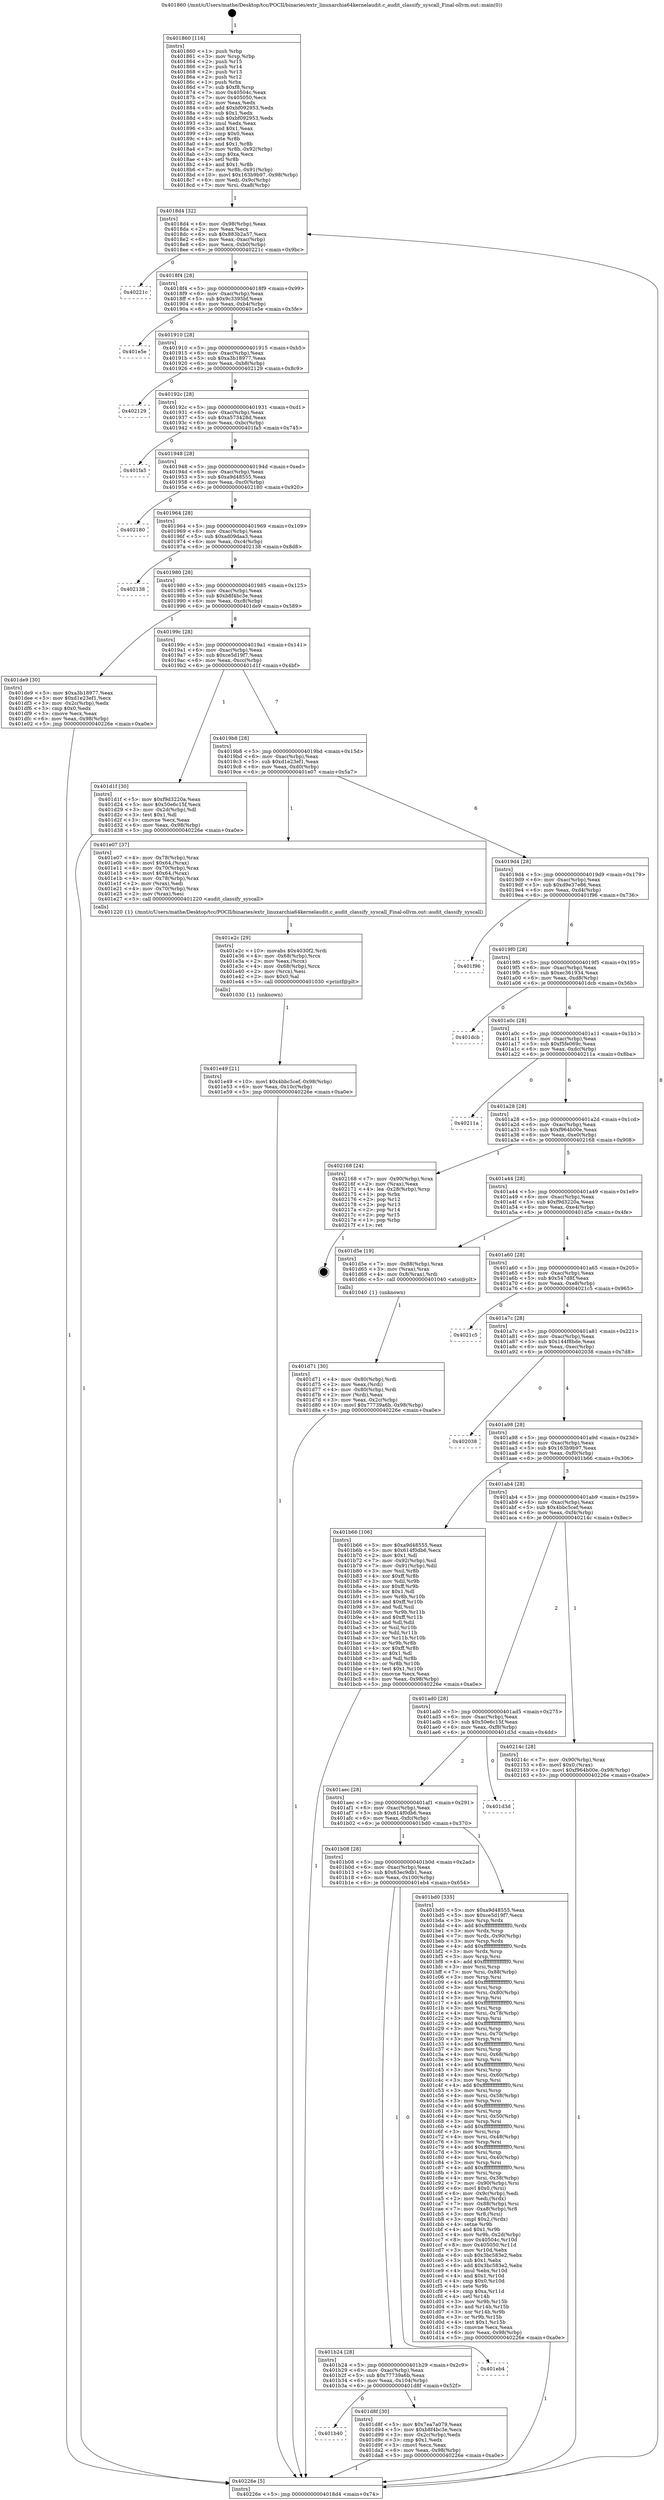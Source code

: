 digraph "0x401860" {
  label = "0x401860 (/mnt/c/Users/mathe/Desktop/tcc/POCII/binaries/extr_linuxarchia64kernelaudit.c_audit_classify_syscall_Final-ollvm.out::main(0))"
  labelloc = "t"
  node[shape=record]

  Entry [label="",width=0.3,height=0.3,shape=circle,fillcolor=black,style=filled]
  "0x4018d4" [label="{
     0x4018d4 [32]\l
     | [instrs]\l
     &nbsp;&nbsp;0x4018d4 \<+6\>: mov -0x98(%rbp),%eax\l
     &nbsp;&nbsp;0x4018da \<+2\>: mov %eax,%ecx\l
     &nbsp;&nbsp;0x4018dc \<+6\>: sub $0x883b2a57,%ecx\l
     &nbsp;&nbsp;0x4018e2 \<+6\>: mov %eax,-0xac(%rbp)\l
     &nbsp;&nbsp;0x4018e8 \<+6\>: mov %ecx,-0xb0(%rbp)\l
     &nbsp;&nbsp;0x4018ee \<+6\>: je 000000000040221c \<main+0x9bc\>\l
  }"]
  "0x40221c" [label="{
     0x40221c\l
  }", style=dashed]
  "0x4018f4" [label="{
     0x4018f4 [28]\l
     | [instrs]\l
     &nbsp;&nbsp;0x4018f4 \<+5\>: jmp 00000000004018f9 \<main+0x99\>\l
     &nbsp;&nbsp;0x4018f9 \<+6\>: mov -0xac(%rbp),%eax\l
     &nbsp;&nbsp;0x4018ff \<+5\>: sub $0x9c3395bf,%eax\l
     &nbsp;&nbsp;0x401904 \<+6\>: mov %eax,-0xb4(%rbp)\l
     &nbsp;&nbsp;0x40190a \<+6\>: je 0000000000401e5e \<main+0x5fe\>\l
  }"]
  Exit [label="",width=0.3,height=0.3,shape=circle,fillcolor=black,style=filled,peripheries=2]
  "0x401e5e" [label="{
     0x401e5e\l
  }", style=dashed]
  "0x401910" [label="{
     0x401910 [28]\l
     | [instrs]\l
     &nbsp;&nbsp;0x401910 \<+5\>: jmp 0000000000401915 \<main+0xb5\>\l
     &nbsp;&nbsp;0x401915 \<+6\>: mov -0xac(%rbp),%eax\l
     &nbsp;&nbsp;0x40191b \<+5\>: sub $0xa3b18977,%eax\l
     &nbsp;&nbsp;0x401920 \<+6\>: mov %eax,-0xb8(%rbp)\l
     &nbsp;&nbsp;0x401926 \<+6\>: je 0000000000402129 \<main+0x8c9\>\l
  }"]
  "0x401e49" [label="{
     0x401e49 [21]\l
     | [instrs]\l
     &nbsp;&nbsp;0x401e49 \<+10\>: movl $0x4bbc5cef,-0x98(%rbp)\l
     &nbsp;&nbsp;0x401e53 \<+6\>: mov %eax,-0x10c(%rbp)\l
     &nbsp;&nbsp;0x401e59 \<+5\>: jmp 000000000040226e \<main+0xa0e\>\l
  }"]
  "0x402129" [label="{
     0x402129\l
  }", style=dashed]
  "0x40192c" [label="{
     0x40192c [28]\l
     | [instrs]\l
     &nbsp;&nbsp;0x40192c \<+5\>: jmp 0000000000401931 \<main+0xd1\>\l
     &nbsp;&nbsp;0x401931 \<+6\>: mov -0xac(%rbp),%eax\l
     &nbsp;&nbsp;0x401937 \<+5\>: sub $0xa573428d,%eax\l
     &nbsp;&nbsp;0x40193c \<+6\>: mov %eax,-0xbc(%rbp)\l
     &nbsp;&nbsp;0x401942 \<+6\>: je 0000000000401fa5 \<main+0x745\>\l
  }"]
  "0x401e2c" [label="{
     0x401e2c [29]\l
     | [instrs]\l
     &nbsp;&nbsp;0x401e2c \<+10\>: movabs $0x4030f2,%rdi\l
     &nbsp;&nbsp;0x401e36 \<+4\>: mov -0x68(%rbp),%rcx\l
     &nbsp;&nbsp;0x401e3a \<+2\>: mov %eax,(%rcx)\l
     &nbsp;&nbsp;0x401e3c \<+4\>: mov -0x68(%rbp),%rcx\l
     &nbsp;&nbsp;0x401e40 \<+2\>: mov (%rcx),%esi\l
     &nbsp;&nbsp;0x401e42 \<+2\>: mov $0x0,%al\l
     &nbsp;&nbsp;0x401e44 \<+5\>: call 0000000000401030 \<printf@plt\>\l
     | [calls]\l
     &nbsp;&nbsp;0x401030 \{1\} (unknown)\l
  }"]
  "0x401fa5" [label="{
     0x401fa5\l
  }", style=dashed]
  "0x401948" [label="{
     0x401948 [28]\l
     | [instrs]\l
     &nbsp;&nbsp;0x401948 \<+5\>: jmp 000000000040194d \<main+0xed\>\l
     &nbsp;&nbsp;0x40194d \<+6\>: mov -0xac(%rbp),%eax\l
     &nbsp;&nbsp;0x401953 \<+5\>: sub $0xa9d48555,%eax\l
     &nbsp;&nbsp;0x401958 \<+6\>: mov %eax,-0xc0(%rbp)\l
     &nbsp;&nbsp;0x40195e \<+6\>: je 0000000000402180 \<main+0x920\>\l
  }"]
  "0x401b40" [label="{
     0x401b40\l
  }", style=dashed]
  "0x402180" [label="{
     0x402180\l
  }", style=dashed]
  "0x401964" [label="{
     0x401964 [28]\l
     | [instrs]\l
     &nbsp;&nbsp;0x401964 \<+5\>: jmp 0000000000401969 \<main+0x109\>\l
     &nbsp;&nbsp;0x401969 \<+6\>: mov -0xac(%rbp),%eax\l
     &nbsp;&nbsp;0x40196f \<+5\>: sub $0xad09daa3,%eax\l
     &nbsp;&nbsp;0x401974 \<+6\>: mov %eax,-0xc4(%rbp)\l
     &nbsp;&nbsp;0x40197a \<+6\>: je 0000000000402138 \<main+0x8d8\>\l
  }"]
  "0x401d8f" [label="{
     0x401d8f [30]\l
     | [instrs]\l
     &nbsp;&nbsp;0x401d8f \<+5\>: mov $0x7ea7a079,%eax\l
     &nbsp;&nbsp;0x401d94 \<+5\>: mov $0xb8f4bc3e,%ecx\l
     &nbsp;&nbsp;0x401d99 \<+3\>: mov -0x2c(%rbp),%edx\l
     &nbsp;&nbsp;0x401d9c \<+3\>: cmp $0x1,%edx\l
     &nbsp;&nbsp;0x401d9f \<+3\>: cmovl %ecx,%eax\l
     &nbsp;&nbsp;0x401da2 \<+6\>: mov %eax,-0x98(%rbp)\l
     &nbsp;&nbsp;0x401da8 \<+5\>: jmp 000000000040226e \<main+0xa0e\>\l
  }"]
  "0x402138" [label="{
     0x402138\l
  }", style=dashed]
  "0x401980" [label="{
     0x401980 [28]\l
     | [instrs]\l
     &nbsp;&nbsp;0x401980 \<+5\>: jmp 0000000000401985 \<main+0x125\>\l
     &nbsp;&nbsp;0x401985 \<+6\>: mov -0xac(%rbp),%eax\l
     &nbsp;&nbsp;0x40198b \<+5\>: sub $0xb8f4bc3e,%eax\l
     &nbsp;&nbsp;0x401990 \<+6\>: mov %eax,-0xc8(%rbp)\l
     &nbsp;&nbsp;0x401996 \<+6\>: je 0000000000401de9 \<main+0x589\>\l
  }"]
  "0x401b24" [label="{
     0x401b24 [28]\l
     | [instrs]\l
     &nbsp;&nbsp;0x401b24 \<+5\>: jmp 0000000000401b29 \<main+0x2c9\>\l
     &nbsp;&nbsp;0x401b29 \<+6\>: mov -0xac(%rbp),%eax\l
     &nbsp;&nbsp;0x401b2f \<+5\>: sub $0x77739a6b,%eax\l
     &nbsp;&nbsp;0x401b34 \<+6\>: mov %eax,-0x104(%rbp)\l
     &nbsp;&nbsp;0x401b3a \<+6\>: je 0000000000401d8f \<main+0x52f\>\l
  }"]
  "0x401de9" [label="{
     0x401de9 [30]\l
     | [instrs]\l
     &nbsp;&nbsp;0x401de9 \<+5\>: mov $0xa3b18977,%eax\l
     &nbsp;&nbsp;0x401dee \<+5\>: mov $0xd1e23ef1,%ecx\l
     &nbsp;&nbsp;0x401df3 \<+3\>: mov -0x2c(%rbp),%edx\l
     &nbsp;&nbsp;0x401df6 \<+3\>: cmp $0x0,%edx\l
     &nbsp;&nbsp;0x401df9 \<+3\>: cmove %ecx,%eax\l
     &nbsp;&nbsp;0x401dfc \<+6\>: mov %eax,-0x98(%rbp)\l
     &nbsp;&nbsp;0x401e02 \<+5\>: jmp 000000000040226e \<main+0xa0e\>\l
  }"]
  "0x40199c" [label="{
     0x40199c [28]\l
     | [instrs]\l
     &nbsp;&nbsp;0x40199c \<+5\>: jmp 00000000004019a1 \<main+0x141\>\l
     &nbsp;&nbsp;0x4019a1 \<+6\>: mov -0xac(%rbp),%eax\l
     &nbsp;&nbsp;0x4019a7 \<+5\>: sub $0xce5d19f7,%eax\l
     &nbsp;&nbsp;0x4019ac \<+6\>: mov %eax,-0xcc(%rbp)\l
     &nbsp;&nbsp;0x4019b2 \<+6\>: je 0000000000401d1f \<main+0x4bf\>\l
  }"]
  "0x401eb4" [label="{
     0x401eb4\l
  }", style=dashed]
  "0x401d1f" [label="{
     0x401d1f [30]\l
     | [instrs]\l
     &nbsp;&nbsp;0x401d1f \<+5\>: mov $0xf9d3220a,%eax\l
     &nbsp;&nbsp;0x401d24 \<+5\>: mov $0x50e6c15f,%ecx\l
     &nbsp;&nbsp;0x401d29 \<+3\>: mov -0x2d(%rbp),%dl\l
     &nbsp;&nbsp;0x401d2c \<+3\>: test $0x1,%dl\l
     &nbsp;&nbsp;0x401d2f \<+3\>: cmovne %ecx,%eax\l
     &nbsp;&nbsp;0x401d32 \<+6\>: mov %eax,-0x98(%rbp)\l
     &nbsp;&nbsp;0x401d38 \<+5\>: jmp 000000000040226e \<main+0xa0e\>\l
  }"]
  "0x4019b8" [label="{
     0x4019b8 [28]\l
     | [instrs]\l
     &nbsp;&nbsp;0x4019b8 \<+5\>: jmp 00000000004019bd \<main+0x15d\>\l
     &nbsp;&nbsp;0x4019bd \<+6\>: mov -0xac(%rbp),%eax\l
     &nbsp;&nbsp;0x4019c3 \<+5\>: sub $0xd1e23ef1,%eax\l
     &nbsp;&nbsp;0x4019c8 \<+6\>: mov %eax,-0xd0(%rbp)\l
     &nbsp;&nbsp;0x4019ce \<+6\>: je 0000000000401e07 \<main+0x5a7\>\l
  }"]
  "0x401d71" [label="{
     0x401d71 [30]\l
     | [instrs]\l
     &nbsp;&nbsp;0x401d71 \<+4\>: mov -0x80(%rbp),%rdi\l
     &nbsp;&nbsp;0x401d75 \<+2\>: mov %eax,(%rdi)\l
     &nbsp;&nbsp;0x401d77 \<+4\>: mov -0x80(%rbp),%rdi\l
     &nbsp;&nbsp;0x401d7b \<+2\>: mov (%rdi),%eax\l
     &nbsp;&nbsp;0x401d7d \<+3\>: mov %eax,-0x2c(%rbp)\l
     &nbsp;&nbsp;0x401d80 \<+10\>: movl $0x77739a6b,-0x98(%rbp)\l
     &nbsp;&nbsp;0x401d8a \<+5\>: jmp 000000000040226e \<main+0xa0e\>\l
  }"]
  "0x401e07" [label="{
     0x401e07 [37]\l
     | [instrs]\l
     &nbsp;&nbsp;0x401e07 \<+4\>: mov -0x78(%rbp),%rax\l
     &nbsp;&nbsp;0x401e0b \<+6\>: movl $0x64,(%rax)\l
     &nbsp;&nbsp;0x401e11 \<+4\>: mov -0x70(%rbp),%rax\l
     &nbsp;&nbsp;0x401e15 \<+6\>: movl $0x64,(%rax)\l
     &nbsp;&nbsp;0x401e1b \<+4\>: mov -0x78(%rbp),%rax\l
     &nbsp;&nbsp;0x401e1f \<+2\>: mov (%rax),%edi\l
     &nbsp;&nbsp;0x401e21 \<+4\>: mov -0x70(%rbp),%rax\l
     &nbsp;&nbsp;0x401e25 \<+2\>: mov (%rax),%esi\l
     &nbsp;&nbsp;0x401e27 \<+5\>: call 0000000000401220 \<audit_classify_syscall\>\l
     | [calls]\l
     &nbsp;&nbsp;0x401220 \{1\} (/mnt/c/Users/mathe/Desktop/tcc/POCII/binaries/extr_linuxarchia64kernelaudit.c_audit_classify_syscall_Final-ollvm.out::audit_classify_syscall)\l
  }"]
  "0x4019d4" [label="{
     0x4019d4 [28]\l
     | [instrs]\l
     &nbsp;&nbsp;0x4019d4 \<+5\>: jmp 00000000004019d9 \<main+0x179\>\l
     &nbsp;&nbsp;0x4019d9 \<+6\>: mov -0xac(%rbp),%eax\l
     &nbsp;&nbsp;0x4019df \<+5\>: sub $0xd9e37e86,%eax\l
     &nbsp;&nbsp;0x4019e4 \<+6\>: mov %eax,-0xd4(%rbp)\l
     &nbsp;&nbsp;0x4019ea \<+6\>: je 0000000000401f96 \<main+0x736\>\l
  }"]
  "0x401b08" [label="{
     0x401b08 [28]\l
     | [instrs]\l
     &nbsp;&nbsp;0x401b08 \<+5\>: jmp 0000000000401b0d \<main+0x2ad\>\l
     &nbsp;&nbsp;0x401b0d \<+6\>: mov -0xac(%rbp),%eax\l
     &nbsp;&nbsp;0x401b13 \<+5\>: sub $0x63ec9db1,%eax\l
     &nbsp;&nbsp;0x401b18 \<+6\>: mov %eax,-0x100(%rbp)\l
     &nbsp;&nbsp;0x401b1e \<+6\>: je 0000000000401eb4 \<main+0x654\>\l
  }"]
  "0x401f96" [label="{
     0x401f96\l
  }", style=dashed]
  "0x4019f0" [label="{
     0x4019f0 [28]\l
     | [instrs]\l
     &nbsp;&nbsp;0x4019f0 \<+5\>: jmp 00000000004019f5 \<main+0x195\>\l
     &nbsp;&nbsp;0x4019f5 \<+6\>: mov -0xac(%rbp),%eax\l
     &nbsp;&nbsp;0x4019fb \<+5\>: sub $0xec361934,%eax\l
     &nbsp;&nbsp;0x401a00 \<+6\>: mov %eax,-0xd8(%rbp)\l
     &nbsp;&nbsp;0x401a06 \<+6\>: je 0000000000401dcb \<main+0x56b\>\l
  }"]
  "0x401bd0" [label="{
     0x401bd0 [335]\l
     | [instrs]\l
     &nbsp;&nbsp;0x401bd0 \<+5\>: mov $0xa9d48555,%eax\l
     &nbsp;&nbsp;0x401bd5 \<+5\>: mov $0xce5d19f7,%ecx\l
     &nbsp;&nbsp;0x401bda \<+3\>: mov %rsp,%rdx\l
     &nbsp;&nbsp;0x401bdd \<+4\>: add $0xfffffffffffffff0,%rdx\l
     &nbsp;&nbsp;0x401be1 \<+3\>: mov %rdx,%rsp\l
     &nbsp;&nbsp;0x401be4 \<+7\>: mov %rdx,-0x90(%rbp)\l
     &nbsp;&nbsp;0x401beb \<+3\>: mov %rsp,%rdx\l
     &nbsp;&nbsp;0x401bee \<+4\>: add $0xfffffffffffffff0,%rdx\l
     &nbsp;&nbsp;0x401bf2 \<+3\>: mov %rdx,%rsp\l
     &nbsp;&nbsp;0x401bf5 \<+3\>: mov %rsp,%rsi\l
     &nbsp;&nbsp;0x401bf8 \<+4\>: add $0xfffffffffffffff0,%rsi\l
     &nbsp;&nbsp;0x401bfc \<+3\>: mov %rsi,%rsp\l
     &nbsp;&nbsp;0x401bff \<+7\>: mov %rsi,-0x88(%rbp)\l
     &nbsp;&nbsp;0x401c06 \<+3\>: mov %rsp,%rsi\l
     &nbsp;&nbsp;0x401c09 \<+4\>: add $0xfffffffffffffff0,%rsi\l
     &nbsp;&nbsp;0x401c0d \<+3\>: mov %rsi,%rsp\l
     &nbsp;&nbsp;0x401c10 \<+4\>: mov %rsi,-0x80(%rbp)\l
     &nbsp;&nbsp;0x401c14 \<+3\>: mov %rsp,%rsi\l
     &nbsp;&nbsp;0x401c17 \<+4\>: add $0xfffffffffffffff0,%rsi\l
     &nbsp;&nbsp;0x401c1b \<+3\>: mov %rsi,%rsp\l
     &nbsp;&nbsp;0x401c1e \<+4\>: mov %rsi,-0x78(%rbp)\l
     &nbsp;&nbsp;0x401c22 \<+3\>: mov %rsp,%rsi\l
     &nbsp;&nbsp;0x401c25 \<+4\>: add $0xfffffffffffffff0,%rsi\l
     &nbsp;&nbsp;0x401c29 \<+3\>: mov %rsi,%rsp\l
     &nbsp;&nbsp;0x401c2c \<+4\>: mov %rsi,-0x70(%rbp)\l
     &nbsp;&nbsp;0x401c30 \<+3\>: mov %rsp,%rsi\l
     &nbsp;&nbsp;0x401c33 \<+4\>: add $0xfffffffffffffff0,%rsi\l
     &nbsp;&nbsp;0x401c37 \<+3\>: mov %rsi,%rsp\l
     &nbsp;&nbsp;0x401c3a \<+4\>: mov %rsi,-0x68(%rbp)\l
     &nbsp;&nbsp;0x401c3e \<+3\>: mov %rsp,%rsi\l
     &nbsp;&nbsp;0x401c41 \<+4\>: add $0xfffffffffffffff0,%rsi\l
     &nbsp;&nbsp;0x401c45 \<+3\>: mov %rsi,%rsp\l
     &nbsp;&nbsp;0x401c48 \<+4\>: mov %rsi,-0x60(%rbp)\l
     &nbsp;&nbsp;0x401c4c \<+3\>: mov %rsp,%rsi\l
     &nbsp;&nbsp;0x401c4f \<+4\>: add $0xfffffffffffffff0,%rsi\l
     &nbsp;&nbsp;0x401c53 \<+3\>: mov %rsi,%rsp\l
     &nbsp;&nbsp;0x401c56 \<+4\>: mov %rsi,-0x58(%rbp)\l
     &nbsp;&nbsp;0x401c5a \<+3\>: mov %rsp,%rsi\l
     &nbsp;&nbsp;0x401c5d \<+4\>: add $0xfffffffffffffff0,%rsi\l
     &nbsp;&nbsp;0x401c61 \<+3\>: mov %rsi,%rsp\l
     &nbsp;&nbsp;0x401c64 \<+4\>: mov %rsi,-0x50(%rbp)\l
     &nbsp;&nbsp;0x401c68 \<+3\>: mov %rsp,%rsi\l
     &nbsp;&nbsp;0x401c6b \<+4\>: add $0xfffffffffffffff0,%rsi\l
     &nbsp;&nbsp;0x401c6f \<+3\>: mov %rsi,%rsp\l
     &nbsp;&nbsp;0x401c72 \<+4\>: mov %rsi,-0x48(%rbp)\l
     &nbsp;&nbsp;0x401c76 \<+3\>: mov %rsp,%rsi\l
     &nbsp;&nbsp;0x401c79 \<+4\>: add $0xfffffffffffffff0,%rsi\l
     &nbsp;&nbsp;0x401c7d \<+3\>: mov %rsi,%rsp\l
     &nbsp;&nbsp;0x401c80 \<+4\>: mov %rsi,-0x40(%rbp)\l
     &nbsp;&nbsp;0x401c84 \<+3\>: mov %rsp,%rsi\l
     &nbsp;&nbsp;0x401c87 \<+4\>: add $0xfffffffffffffff0,%rsi\l
     &nbsp;&nbsp;0x401c8b \<+3\>: mov %rsi,%rsp\l
     &nbsp;&nbsp;0x401c8e \<+4\>: mov %rsi,-0x38(%rbp)\l
     &nbsp;&nbsp;0x401c92 \<+7\>: mov -0x90(%rbp),%rsi\l
     &nbsp;&nbsp;0x401c99 \<+6\>: movl $0x0,(%rsi)\l
     &nbsp;&nbsp;0x401c9f \<+6\>: mov -0x9c(%rbp),%edi\l
     &nbsp;&nbsp;0x401ca5 \<+2\>: mov %edi,(%rdx)\l
     &nbsp;&nbsp;0x401ca7 \<+7\>: mov -0x88(%rbp),%rsi\l
     &nbsp;&nbsp;0x401cae \<+7\>: mov -0xa8(%rbp),%r8\l
     &nbsp;&nbsp;0x401cb5 \<+3\>: mov %r8,(%rsi)\l
     &nbsp;&nbsp;0x401cb8 \<+3\>: cmpl $0x2,(%rdx)\l
     &nbsp;&nbsp;0x401cbb \<+4\>: setne %r9b\l
     &nbsp;&nbsp;0x401cbf \<+4\>: and $0x1,%r9b\l
     &nbsp;&nbsp;0x401cc3 \<+4\>: mov %r9b,-0x2d(%rbp)\l
     &nbsp;&nbsp;0x401cc7 \<+8\>: mov 0x40504c,%r10d\l
     &nbsp;&nbsp;0x401ccf \<+8\>: mov 0x405050,%r11d\l
     &nbsp;&nbsp;0x401cd7 \<+3\>: mov %r10d,%ebx\l
     &nbsp;&nbsp;0x401cda \<+6\>: sub $0x3bc583e2,%ebx\l
     &nbsp;&nbsp;0x401ce0 \<+3\>: sub $0x1,%ebx\l
     &nbsp;&nbsp;0x401ce3 \<+6\>: add $0x3bc583e2,%ebx\l
     &nbsp;&nbsp;0x401ce9 \<+4\>: imul %ebx,%r10d\l
     &nbsp;&nbsp;0x401ced \<+4\>: and $0x1,%r10d\l
     &nbsp;&nbsp;0x401cf1 \<+4\>: cmp $0x0,%r10d\l
     &nbsp;&nbsp;0x401cf5 \<+4\>: sete %r9b\l
     &nbsp;&nbsp;0x401cf9 \<+4\>: cmp $0xa,%r11d\l
     &nbsp;&nbsp;0x401cfd \<+4\>: setl %r14b\l
     &nbsp;&nbsp;0x401d01 \<+3\>: mov %r9b,%r15b\l
     &nbsp;&nbsp;0x401d04 \<+3\>: and %r14b,%r15b\l
     &nbsp;&nbsp;0x401d07 \<+3\>: xor %r14b,%r9b\l
     &nbsp;&nbsp;0x401d0a \<+3\>: or %r9b,%r15b\l
     &nbsp;&nbsp;0x401d0d \<+4\>: test $0x1,%r15b\l
     &nbsp;&nbsp;0x401d11 \<+3\>: cmovne %ecx,%eax\l
     &nbsp;&nbsp;0x401d14 \<+6\>: mov %eax,-0x98(%rbp)\l
     &nbsp;&nbsp;0x401d1a \<+5\>: jmp 000000000040226e \<main+0xa0e\>\l
  }"]
  "0x401dcb" [label="{
     0x401dcb\l
  }", style=dashed]
  "0x401a0c" [label="{
     0x401a0c [28]\l
     | [instrs]\l
     &nbsp;&nbsp;0x401a0c \<+5\>: jmp 0000000000401a11 \<main+0x1b1\>\l
     &nbsp;&nbsp;0x401a11 \<+6\>: mov -0xac(%rbp),%eax\l
     &nbsp;&nbsp;0x401a17 \<+5\>: sub $0xf5fe069c,%eax\l
     &nbsp;&nbsp;0x401a1c \<+6\>: mov %eax,-0xdc(%rbp)\l
     &nbsp;&nbsp;0x401a22 \<+6\>: je 000000000040211a \<main+0x8ba\>\l
  }"]
  "0x401aec" [label="{
     0x401aec [28]\l
     | [instrs]\l
     &nbsp;&nbsp;0x401aec \<+5\>: jmp 0000000000401af1 \<main+0x291\>\l
     &nbsp;&nbsp;0x401af1 \<+6\>: mov -0xac(%rbp),%eax\l
     &nbsp;&nbsp;0x401af7 \<+5\>: sub $0x614f0db6,%eax\l
     &nbsp;&nbsp;0x401afc \<+6\>: mov %eax,-0xfc(%rbp)\l
     &nbsp;&nbsp;0x401b02 \<+6\>: je 0000000000401bd0 \<main+0x370\>\l
  }"]
  "0x40211a" [label="{
     0x40211a\l
  }", style=dashed]
  "0x401a28" [label="{
     0x401a28 [28]\l
     | [instrs]\l
     &nbsp;&nbsp;0x401a28 \<+5\>: jmp 0000000000401a2d \<main+0x1cd\>\l
     &nbsp;&nbsp;0x401a2d \<+6\>: mov -0xac(%rbp),%eax\l
     &nbsp;&nbsp;0x401a33 \<+5\>: sub $0xf964b00e,%eax\l
     &nbsp;&nbsp;0x401a38 \<+6\>: mov %eax,-0xe0(%rbp)\l
     &nbsp;&nbsp;0x401a3e \<+6\>: je 0000000000402168 \<main+0x908\>\l
  }"]
  "0x401d3d" [label="{
     0x401d3d\l
  }", style=dashed]
  "0x402168" [label="{
     0x402168 [24]\l
     | [instrs]\l
     &nbsp;&nbsp;0x402168 \<+7\>: mov -0x90(%rbp),%rax\l
     &nbsp;&nbsp;0x40216f \<+2\>: mov (%rax),%eax\l
     &nbsp;&nbsp;0x402171 \<+4\>: lea -0x28(%rbp),%rsp\l
     &nbsp;&nbsp;0x402175 \<+1\>: pop %rbx\l
     &nbsp;&nbsp;0x402176 \<+2\>: pop %r12\l
     &nbsp;&nbsp;0x402178 \<+2\>: pop %r13\l
     &nbsp;&nbsp;0x40217a \<+2\>: pop %r14\l
     &nbsp;&nbsp;0x40217c \<+2\>: pop %r15\l
     &nbsp;&nbsp;0x40217e \<+1\>: pop %rbp\l
     &nbsp;&nbsp;0x40217f \<+1\>: ret\l
  }"]
  "0x401a44" [label="{
     0x401a44 [28]\l
     | [instrs]\l
     &nbsp;&nbsp;0x401a44 \<+5\>: jmp 0000000000401a49 \<main+0x1e9\>\l
     &nbsp;&nbsp;0x401a49 \<+6\>: mov -0xac(%rbp),%eax\l
     &nbsp;&nbsp;0x401a4f \<+5\>: sub $0xf9d3220a,%eax\l
     &nbsp;&nbsp;0x401a54 \<+6\>: mov %eax,-0xe4(%rbp)\l
     &nbsp;&nbsp;0x401a5a \<+6\>: je 0000000000401d5e \<main+0x4fe\>\l
  }"]
  "0x401ad0" [label="{
     0x401ad0 [28]\l
     | [instrs]\l
     &nbsp;&nbsp;0x401ad0 \<+5\>: jmp 0000000000401ad5 \<main+0x275\>\l
     &nbsp;&nbsp;0x401ad5 \<+6\>: mov -0xac(%rbp),%eax\l
     &nbsp;&nbsp;0x401adb \<+5\>: sub $0x50e6c15f,%eax\l
     &nbsp;&nbsp;0x401ae0 \<+6\>: mov %eax,-0xf8(%rbp)\l
     &nbsp;&nbsp;0x401ae6 \<+6\>: je 0000000000401d3d \<main+0x4dd\>\l
  }"]
  "0x401d5e" [label="{
     0x401d5e [19]\l
     | [instrs]\l
     &nbsp;&nbsp;0x401d5e \<+7\>: mov -0x88(%rbp),%rax\l
     &nbsp;&nbsp;0x401d65 \<+3\>: mov (%rax),%rax\l
     &nbsp;&nbsp;0x401d68 \<+4\>: mov 0x8(%rax),%rdi\l
     &nbsp;&nbsp;0x401d6c \<+5\>: call 0000000000401040 \<atoi@plt\>\l
     | [calls]\l
     &nbsp;&nbsp;0x401040 \{1\} (unknown)\l
  }"]
  "0x401a60" [label="{
     0x401a60 [28]\l
     | [instrs]\l
     &nbsp;&nbsp;0x401a60 \<+5\>: jmp 0000000000401a65 \<main+0x205\>\l
     &nbsp;&nbsp;0x401a65 \<+6\>: mov -0xac(%rbp),%eax\l
     &nbsp;&nbsp;0x401a6b \<+5\>: sub $0x547d8f,%eax\l
     &nbsp;&nbsp;0x401a70 \<+6\>: mov %eax,-0xe8(%rbp)\l
     &nbsp;&nbsp;0x401a76 \<+6\>: je 00000000004021c5 \<main+0x965\>\l
  }"]
  "0x40214c" [label="{
     0x40214c [28]\l
     | [instrs]\l
     &nbsp;&nbsp;0x40214c \<+7\>: mov -0x90(%rbp),%rax\l
     &nbsp;&nbsp;0x402153 \<+6\>: movl $0x0,(%rax)\l
     &nbsp;&nbsp;0x402159 \<+10\>: movl $0xf964b00e,-0x98(%rbp)\l
     &nbsp;&nbsp;0x402163 \<+5\>: jmp 000000000040226e \<main+0xa0e\>\l
  }"]
  "0x4021c5" [label="{
     0x4021c5\l
  }", style=dashed]
  "0x401a7c" [label="{
     0x401a7c [28]\l
     | [instrs]\l
     &nbsp;&nbsp;0x401a7c \<+5\>: jmp 0000000000401a81 \<main+0x221\>\l
     &nbsp;&nbsp;0x401a81 \<+6\>: mov -0xac(%rbp),%eax\l
     &nbsp;&nbsp;0x401a87 \<+5\>: sub $0x144f8bde,%eax\l
     &nbsp;&nbsp;0x401a8c \<+6\>: mov %eax,-0xec(%rbp)\l
     &nbsp;&nbsp;0x401a92 \<+6\>: je 0000000000402038 \<main+0x7d8\>\l
  }"]
  "0x401860" [label="{
     0x401860 [116]\l
     | [instrs]\l
     &nbsp;&nbsp;0x401860 \<+1\>: push %rbp\l
     &nbsp;&nbsp;0x401861 \<+3\>: mov %rsp,%rbp\l
     &nbsp;&nbsp;0x401864 \<+2\>: push %r15\l
     &nbsp;&nbsp;0x401866 \<+2\>: push %r14\l
     &nbsp;&nbsp;0x401868 \<+2\>: push %r13\l
     &nbsp;&nbsp;0x40186a \<+2\>: push %r12\l
     &nbsp;&nbsp;0x40186c \<+1\>: push %rbx\l
     &nbsp;&nbsp;0x40186d \<+7\>: sub $0xf8,%rsp\l
     &nbsp;&nbsp;0x401874 \<+7\>: mov 0x40504c,%eax\l
     &nbsp;&nbsp;0x40187b \<+7\>: mov 0x405050,%ecx\l
     &nbsp;&nbsp;0x401882 \<+2\>: mov %eax,%edx\l
     &nbsp;&nbsp;0x401884 \<+6\>: add $0xbf092953,%edx\l
     &nbsp;&nbsp;0x40188a \<+3\>: sub $0x1,%edx\l
     &nbsp;&nbsp;0x40188d \<+6\>: sub $0xbf092953,%edx\l
     &nbsp;&nbsp;0x401893 \<+3\>: imul %edx,%eax\l
     &nbsp;&nbsp;0x401896 \<+3\>: and $0x1,%eax\l
     &nbsp;&nbsp;0x401899 \<+3\>: cmp $0x0,%eax\l
     &nbsp;&nbsp;0x40189c \<+4\>: sete %r8b\l
     &nbsp;&nbsp;0x4018a0 \<+4\>: and $0x1,%r8b\l
     &nbsp;&nbsp;0x4018a4 \<+7\>: mov %r8b,-0x92(%rbp)\l
     &nbsp;&nbsp;0x4018ab \<+3\>: cmp $0xa,%ecx\l
     &nbsp;&nbsp;0x4018ae \<+4\>: setl %r8b\l
     &nbsp;&nbsp;0x4018b2 \<+4\>: and $0x1,%r8b\l
     &nbsp;&nbsp;0x4018b6 \<+7\>: mov %r8b,-0x91(%rbp)\l
     &nbsp;&nbsp;0x4018bd \<+10\>: movl $0x163b9b97,-0x98(%rbp)\l
     &nbsp;&nbsp;0x4018c7 \<+6\>: mov %edi,-0x9c(%rbp)\l
     &nbsp;&nbsp;0x4018cd \<+7\>: mov %rsi,-0xa8(%rbp)\l
  }"]
  "0x402038" [label="{
     0x402038\l
  }", style=dashed]
  "0x401a98" [label="{
     0x401a98 [28]\l
     | [instrs]\l
     &nbsp;&nbsp;0x401a98 \<+5\>: jmp 0000000000401a9d \<main+0x23d\>\l
     &nbsp;&nbsp;0x401a9d \<+6\>: mov -0xac(%rbp),%eax\l
     &nbsp;&nbsp;0x401aa3 \<+5\>: sub $0x163b9b97,%eax\l
     &nbsp;&nbsp;0x401aa8 \<+6\>: mov %eax,-0xf0(%rbp)\l
     &nbsp;&nbsp;0x401aae \<+6\>: je 0000000000401b66 \<main+0x306\>\l
  }"]
  "0x40226e" [label="{
     0x40226e [5]\l
     | [instrs]\l
     &nbsp;&nbsp;0x40226e \<+5\>: jmp 00000000004018d4 \<main+0x74\>\l
  }"]
  "0x401b66" [label="{
     0x401b66 [106]\l
     | [instrs]\l
     &nbsp;&nbsp;0x401b66 \<+5\>: mov $0xa9d48555,%eax\l
     &nbsp;&nbsp;0x401b6b \<+5\>: mov $0x614f0db6,%ecx\l
     &nbsp;&nbsp;0x401b70 \<+2\>: mov $0x1,%dl\l
     &nbsp;&nbsp;0x401b72 \<+7\>: mov -0x92(%rbp),%sil\l
     &nbsp;&nbsp;0x401b79 \<+7\>: mov -0x91(%rbp),%dil\l
     &nbsp;&nbsp;0x401b80 \<+3\>: mov %sil,%r8b\l
     &nbsp;&nbsp;0x401b83 \<+4\>: xor $0xff,%r8b\l
     &nbsp;&nbsp;0x401b87 \<+3\>: mov %dil,%r9b\l
     &nbsp;&nbsp;0x401b8a \<+4\>: xor $0xff,%r9b\l
     &nbsp;&nbsp;0x401b8e \<+3\>: xor $0x1,%dl\l
     &nbsp;&nbsp;0x401b91 \<+3\>: mov %r8b,%r10b\l
     &nbsp;&nbsp;0x401b94 \<+4\>: and $0xff,%r10b\l
     &nbsp;&nbsp;0x401b98 \<+3\>: and %dl,%sil\l
     &nbsp;&nbsp;0x401b9b \<+3\>: mov %r9b,%r11b\l
     &nbsp;&nbsp;0x401b9e \<+4\>: and $0xff,%r11b\l
     &nbsp;&nbsp;0x401ba2 \<+3\>: and %dl,%dil\l
     &nbsp;&nbsp;0x401ba5 \<+3\>: or %sil,%r10b\l
     &nbsp;&nbsp;0x401ba8 \<+3\>: or %dil,%r11b\l
     &nbsp;&nbsp;0x401bab \<+3\>: xor %r11b,%r10b\l
     &nbsp;&nbsp;0x401bae \<+3\>: or %r9b,%r8b\l
     &nbsp;&nbsp;0x401bb1 \<+4\>: xor $0xff,%r8b\l
     &nbsp;&nbsp;0x401bb5 \<+3\>: or $0x1,%dl\l
     &nbsp;&nbsp;0x401bb8 \<+3\>: and %dl,%r8b\l
     &nbsp;&nbsp;0x401bbb \<+3\>: or %r8b,%r10b\l
     &nbsp;&nbsp;0x401bbe \<+4\>: test $0x1,%r10b\l
     &nbsp;&nbsp;0x401bc2 \<+3\>: cmovne %ecx,%eax\l
     &nbsp;&nbsp;0x401bc5 \<+6\>: mov %eax,-0x98(%rbp)\l
     &nbsp;&nbsp;0x401bcb \<+5\>: jmp 000000000040226e \<main+0xa0e\>\l
  }"]
  "0x401ab4" [label="{
     0x401ab4 [28]\l
     | [instrs]\l
     &nbsp;&nbsp;0x401ab4 \<+5\>: jmp 0000000000401ab9 \<main+0x259\>\l
     &nbsp;&nbsp;0x401ab9 \<+6\>: mov -0xac(%rbp),%eax\l
     &nbsp;&nbsp;0x401abf \<+5\>: sub $0x4bbc5cef,%eax\l
     &nbsp;&nbsp;0x401ac4 \<+6\>: mov %eax,-0xf4(%rbp)\l
     &nbsp;&nbsp;0x401aca \<+6\>: je 000000000040214c \<main+0x8ec\>\l
  }"]
  Entry -> "0x401860" [label=" 1"]
  "0x4018d4" -> "0x40221c" [label=" 0"]
  "0x4018d4" -> "0x4018f4" [label=" 9"]
  "0x402168" -> Exit [label=" 1"]
  "0x4018f4" -> "0x401e5e" [label=" 0"]
  "0x4018f4" -> "0x401910" [label=" 9"]
  "0x40214c" -> "0x40226e" [label=" 1"]
  "0x401910" -> "0x402129" [label=" 0"]
  "0x401910" -> "0x40192c" [label=" 9"]
  "0x401e49" -> "0x40226e" [label=" 1"]
  "0x40192c" -> "0x401fa5" [label=" 0"]
  "0x40192c" -> "0x401948" [label=" 9"]
  "0x401e2c" -> "0x401e49" [label=" 1"]
  "0x401948" -> "0x402180" [label=" 0"]
  "0x401948" -> "0x401964" [label=" 9"]
  "0x401e07" -> "0x401e2c" [label=" 1"]
  "0x401964" -> "0x402138" [label=" 0"]
  "0x401964" -> "0x401980" [label=" 9"]
  "0x401de9" -> "0x40226e" [label=" 1"]
  "0x401980" -> "0x401de9" [label=" 1"]
  "0x401980" -> "0x40199c" [label=" 8"]
  "0x401b24" -> "0x401b40" [label=" 0"]
  "0x40199c" -> "0x401d1f" [label=" 1"]
  "0x40199c" -> "0x4019b8" [label=" 7"]
  "0x401b24" -> "0x401d8f" [label=" 1"]
  "0x4019b8" -> "0x401e07" [label=" 1"]
  "0x4019b8" -> "0x4019d4" [label=" 6"]
  "0x401b08" -> "0x401b24" [label=" 1"]
  "0x4019d4" -> "0x401f96" [label=" 0"]
  "0x4019d4" -> "0x4019f0" [label=" 6"]
  "0x401d8f" -> "0x40226e" [label=" 1"]
  "0x4019f0" -> "0x401dcb" [label=" 0"]
  "0x4019f0" -> "0x401a0c" [label=" 6"]
  "0x401d71" -> "0x40226e" [label=" 1"]
  "0x401a0c" -> "0x40211a" [label=" 0"]
  "0x401a0c" -> "0x401a28" [label=" 6"]
  "0x401d1f" -> "0x40226e" [label=" 1"]
  "0x401a28" -> "0x402168" [label=" 1"]
  "0x401a28" -> "0x401a44" [label=" 5"]
  "0x401bd0" -> "0x40226e" [label=" 1"]
  "0x401a44" -> "0x401d5e" [label=" 1"]
  "0x401a44" -> "0x401a60" [label=" 4"]
  "0x401aec" -> "0x401b08" [label=" 1"]
  "0x401a60" -> "0x4021c5" [label=" 0"]
  "0x401a60" -> "0x401a7c" [label=" 4"]
  "0x401aec" -> "0x401bd0" [label=" 1"]
  "0x401a7c" -> "0x402038" [label=" 0"]
  "0x401a7c" -> "0x401a98" [label=" 4"]
  "0x401ad0" -> "0x401aec" [label=" 2"]
  "0x401a98" -> "0x401b66" [label=" 1"]
  "0x401a98" -> "0x401ab4" [label=" 3"]
  "0x401b66" -> "0x40226e" [label=" 1"]
  "0x401860" -> "0x4018d4" [label=" 1"]
  "0x40226e" -> "0x4018d4" [label=" 8"]
  "0x401d5e" -> "0x401d71" [label=" 1"]
  "0x401ab4" -> "0x40214c" [label=" 1"]
  "0x401ab4" -> "0x401ad0" [label=" 2"]
  "0x401b08" -> "0x401eb4" [label=" 0"]
  "0x401ad0" -> "0x401d3d" [label=" 0"]
}
